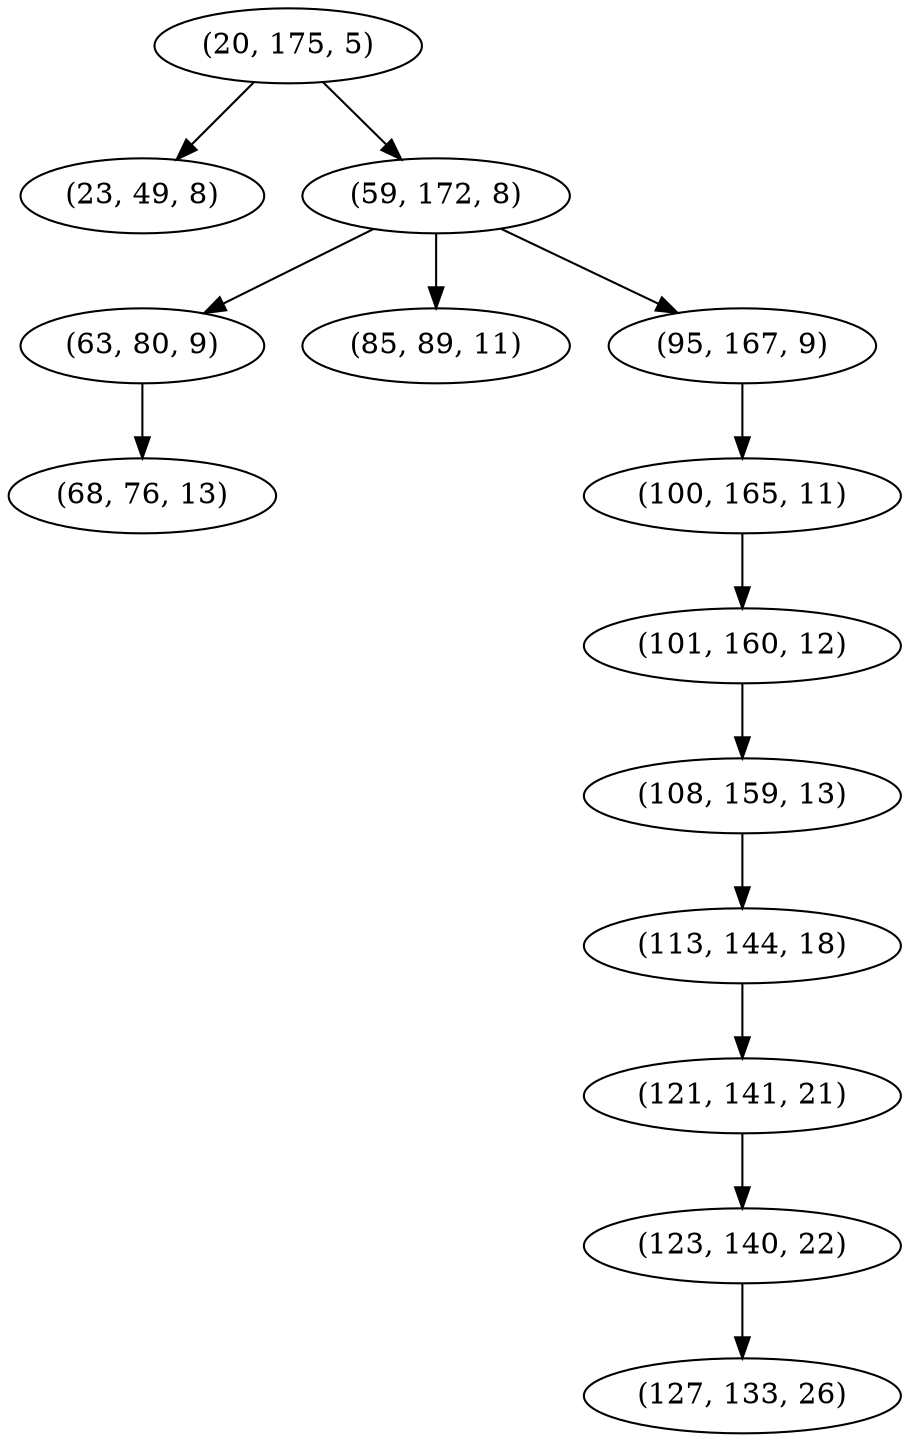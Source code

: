 digraph tree {
    "(20, 175, 5)";
    "(23, 49, 8)";
    "(59, 172, 8)";
    "(63, 80, 9)";
    "(68, 76, 13)";
    "(85, 89, 11)";
    "(95, 167, 9)";
    "(100, 165, 11)";
    "(101, 160, 12)";
    "(108, 159, 13)";
    "(113, 144, 18)";
    "(121, 141, 21)";
    "(123, 140, 22)";
    "(127, 133, 26)";
    "(20, 175, 5)" -> "(23, 49, 8)";
    "(20, 175, 5)" -> "(59, 172, 8)";
    "(59, 172, 8)" -> "(63, 80, 9)";
    "(59, 172, 8)" -> "(85, 89, 11)";
    "(59, 172, 8)" -> "(95, 167, 9)";
    "(63, 80, 9)" -> "(68, 76, 13)";
    "(95, 167, 9)" -> "(100, 165, 11)";
    "(100, 165, 11)" -> "(101, 160, 12)";
    "(101, 160, 12)" -> "(108, 159, 13)";
    "(108, 159, 13)" -> "(113, 144, 18)";
    "(113, 144, 18)" -> "(121, 141, 21)";
    "(121, 141, 21)" -> "(123, 140, 22)";
    "(123, 140, 22)" -> "(127, 133, 26)";
}
